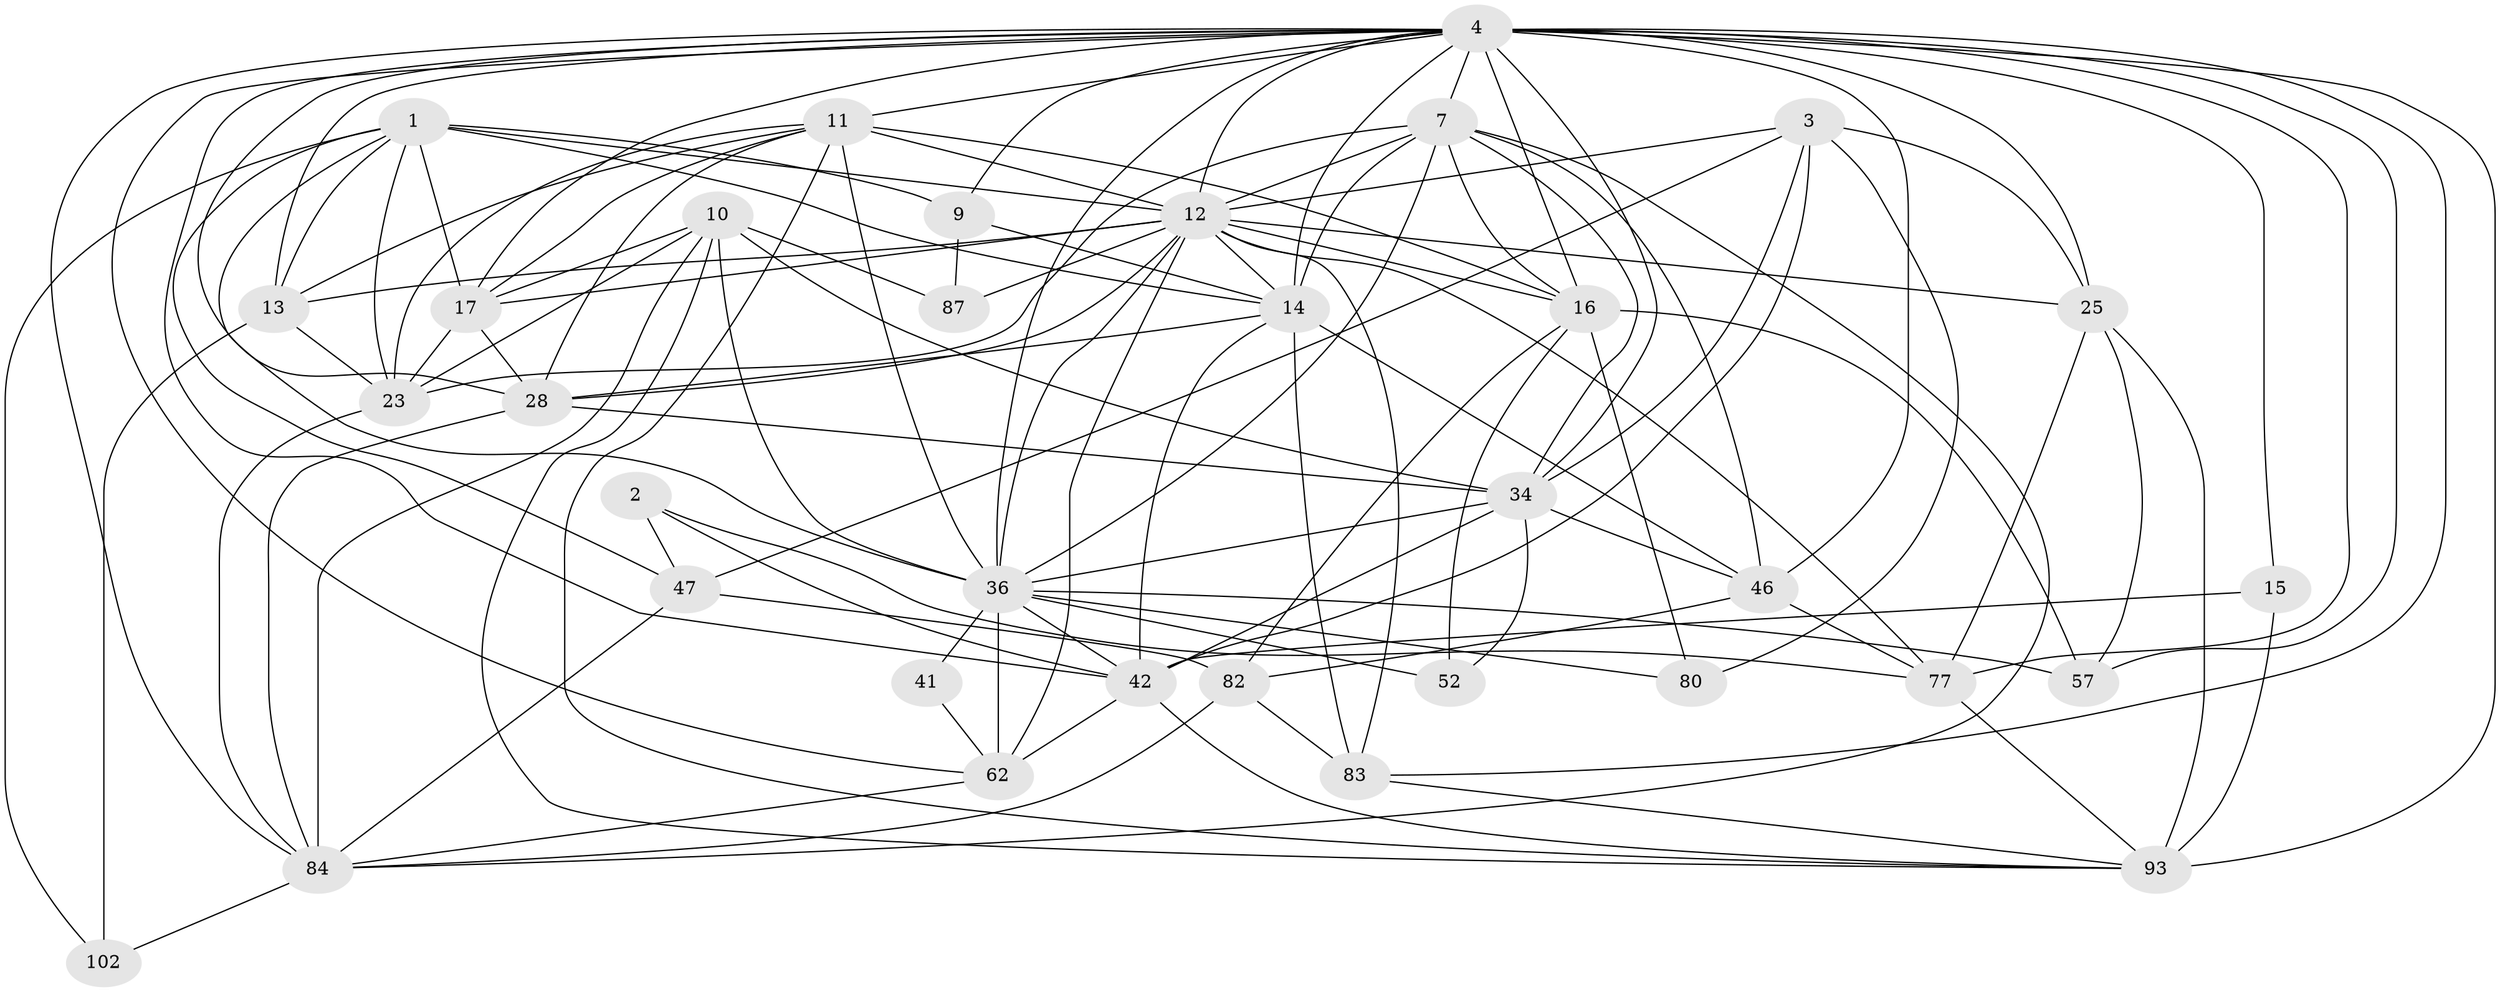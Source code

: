 // original degree distribution, {2: 0.13274336283185842, 3: 0.26548672566371684, 4: 0.2743362831858407, 7: 0.02654867256637168, 6: 0.09734513274336283, 5: 0.18584070796460178, 8: 0.017699115044247787}
// Generated by graph-tools (version 1.1) at 2025/18/03/04/25 18:18:35]
// undirected, 34 vertices, 118 edges
graph export_dot {
graph [start="1"]
  node [color=gray90,style=filled];
  1 [super="+21+6"];
  2 [super="+74"];
  3 [super="+27+90"];
  4 [super="+51+48+5+85+29+60"];
  7 [super="+59+49"];
  9 [super="+86"];
  10 [super="+22+50"];
  11 [super="+31+98+110+79"];
  12 [super="+19+104+24"];
  13 [super="+56+38"];
  14 [super="+44+54"];
  15 [super="+30"];
  16 [super="+20+106+26+32"];
  17 [super="+18+43+91"];
  23 [super="+112+72"];
  25 [super="+76+88"];
  28 [super="+113+109+101"];
  34 [super="+55+40+67+95"];
  36 [super="+45+63+39+70+66"];
  41;
  42 [super="+53+78"];
  46 [super="+71"];
  47 [super="+103+89"];
  52;
  57 [super="+61"];
  62 [super="+65"];
  77 [super="+100"];
  80;
  82 [super="+99"];
  83 [super="+108"];
  84 [super="+97"];
  87;
  93 [super="+94+107"];
  102;
  1 -- 12;
  1 -- 36;
  1 -- 14;
  1 -- 23;
  1 -- 102;
  1 -- 9 [weight=2];
  1 -- 17;
  1 -- 13;
  1 -- 47;
  2 -- 77;
  2 -- 47;
  2 -- 42;
  3 -- 25;
  3 -- 12;
  3 -- 80;
  3 -- 42;
  3 -- 34;
  3 -- 47;
  4 -- 36;
  4 -- 84;
  4 -- 9;
  4 -- 93 [weight=2];
  4 -- 46 [weight=2];
  4 -- 57;
  4 -- 77 [weight=2];
  4 -- 15;
  4 -- 12 [weight=2];
  4 -- 14;
  4 -- 62;
  4 -- 42;
  4 -- 34;
  4 -- 13 [weight=2];
  4 -- 16 [weight=2];
  4 -- 17;
  4 -- 83;
  4 -- 7;
  4 -- 11;
  4 -- 28;
  4 -- 25 [weight=2];
  7 -- 12;
  7 -- 46;
  7 -- 23;
  7 -- 16;
  7 -- 34;
  7 -- 36;
  7 -- 84;
  7 -- 14;
  9 -- 87;
  9 -- 14;
  10 -- 93;
  10 -- 84;
  10 -- 17;
  10 -- 23;
  10 -- 87;
  10 -- 34;
  10 -- 36 [weight=3];
  11 -- 16 [weight=3];
  11 -- 17;
  11 -- 13;
  11 -- 36;
  11 -- 12;
  11 -- 28;
  11 -- 93;
  11 -- 23;
  12 -- 25 [weight=2];
  12 -- 36;
  12 -- 83;
  12 -- 87;
  12 -- 16 [weight=2];
  12 -- 62;
  12 -- 14;
  12 -- 77;
  12 -- 17;
  12 -- 13;
  12 -- 28;
  13 -- 23;
  13 -- 102;
  14 -- 46;
  14 -- 42 [weight=2];
  14 -- 28;
  14 -- 83;
  15 -- 93;
  15 -- 42;
  16 -- 80;
  16 -- 52;
  16 -- 82;
  16 -- 57;
  17 -- 23;
  17 -- 28;
  23 -- 84;
  25 -- 93 [weight=2];
  25 -- 77;
  25 -- 57;
  28 -- 34 [weight=2];
  28 -- 84;
  34 -- 36 [weight=2];
  34 -- 52;
  34 -- 46;
  34 -- 42;
  36 -- 41;
  36 -- 80;
  36 -- 62 [weight=2];
  36 -- 52;
  36 -- 42;
  36 -- 57;
  41 -- 62;
  42 -- 62;
  42 -- 93;
  46 -- 82;
  46 -- 77;
  47 -- 84;
  47 -- 82;
  62 -- 84;
  77 -- 93;
  82 -- 84;
  82 -- 83;
  83 -- 93;
  84 -- 102;
}
